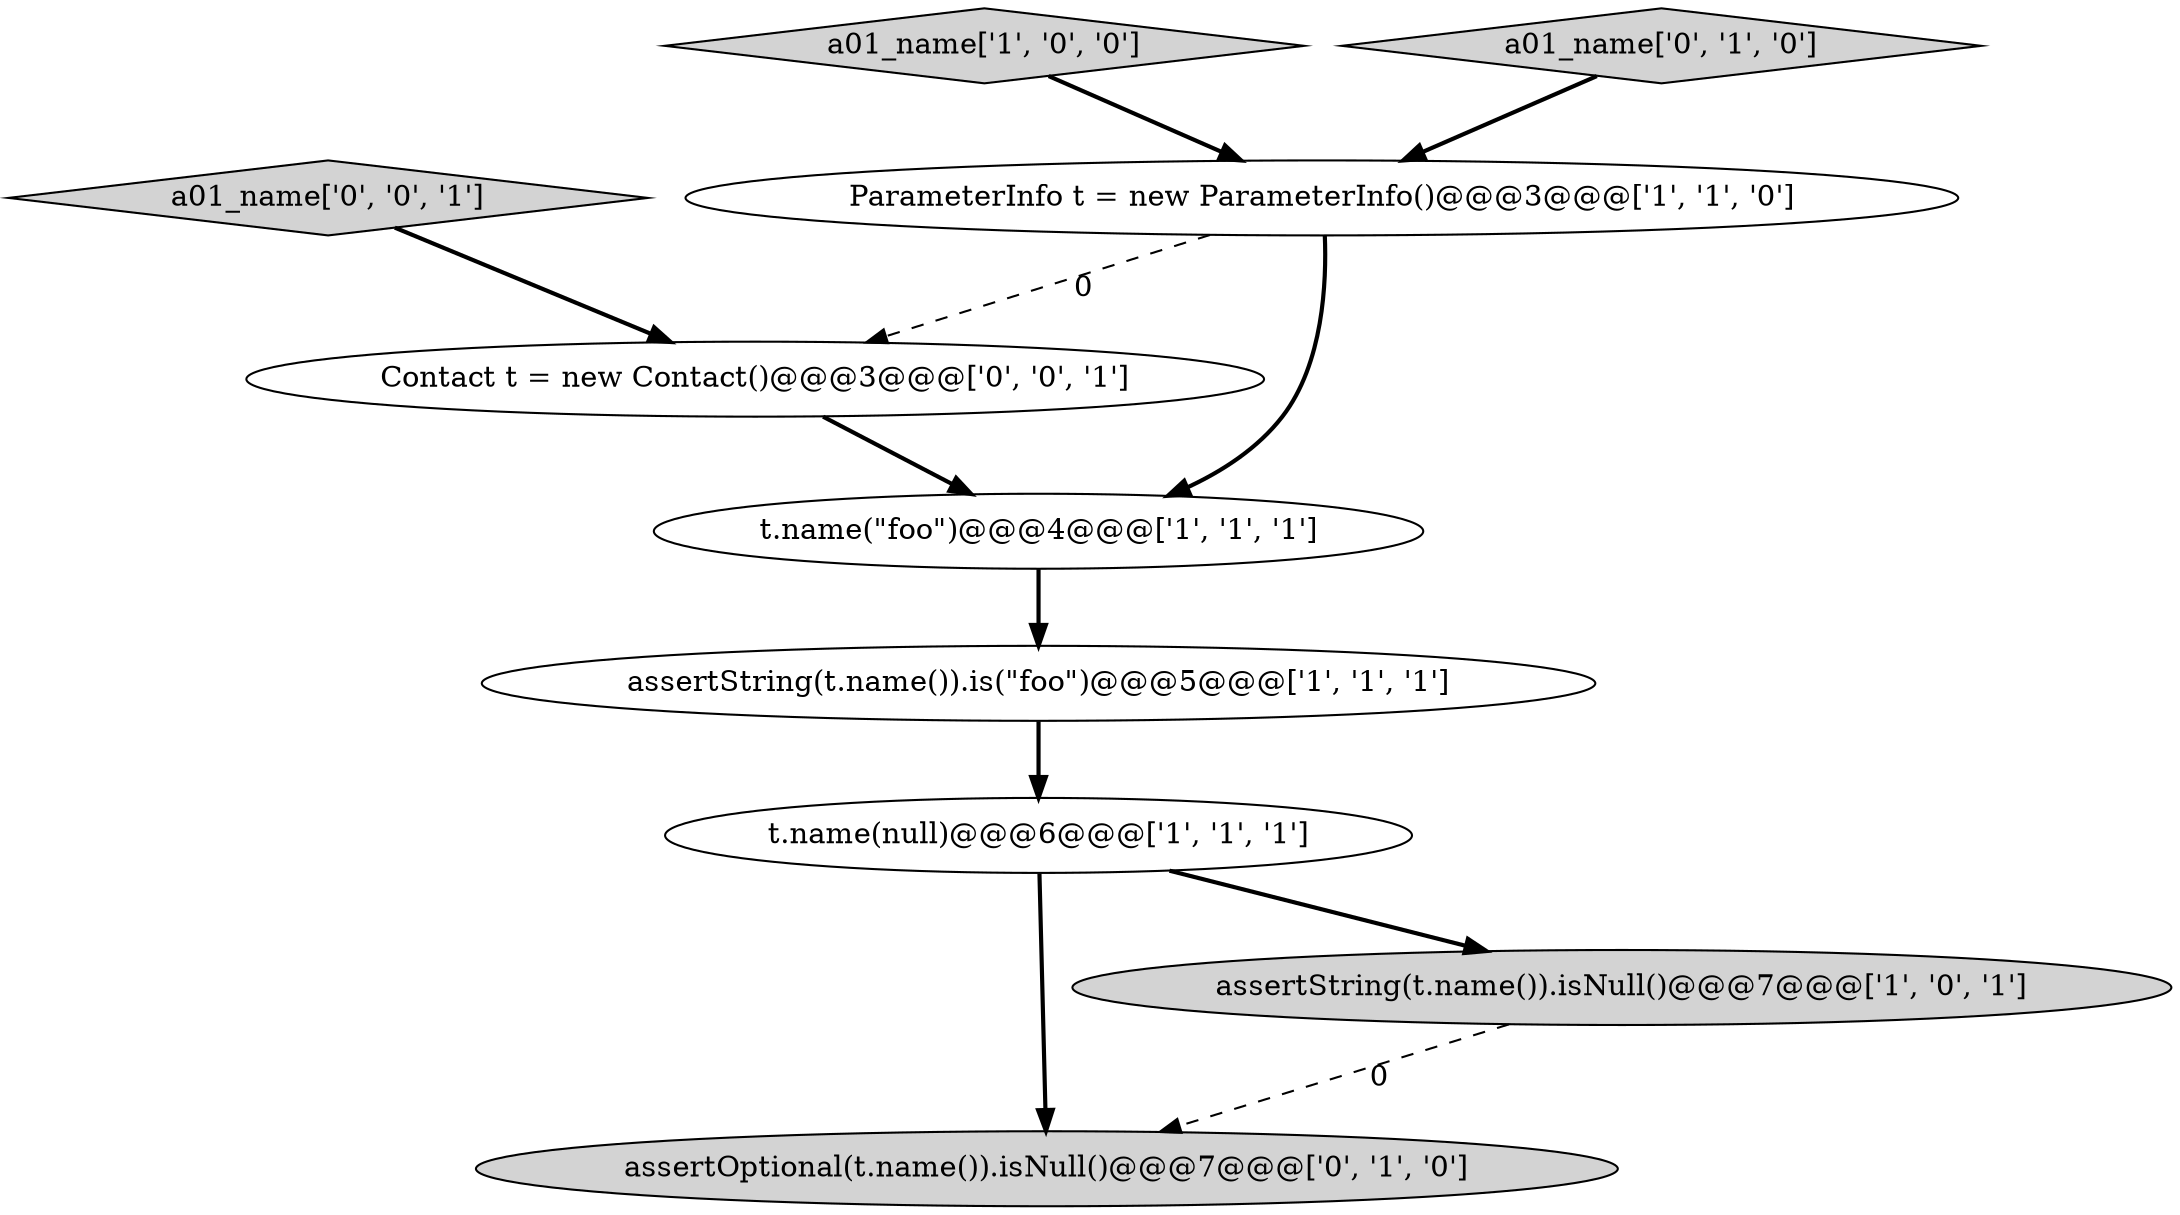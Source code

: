 digraph {
6 [style = filled, label = "assertOptional(t.name()).isNull()@@@7@@@['0', '1', '0']", fillcolor = lightgray, shape = ellipse image = "AAA1AAABBB2BBB"];
3 [style = filled, label = "ParameterInfo t = new ParameterInfo()@@@3@@@['1', '1', '0']", fillcolor = white, shape = ellipse image = "AAA0AAABBB1BBB"];
2 [style = filled, label = "assertString(t.name()).isNull()@@@7@@@['1', '0', '1']", fillcolor = lightgray, shape = ellipse image = "AAA0AAABBB1BBB"];
8 [style = filled, label = "Contact t = new Contact()@@@3@@@['0', '0', '1']", fillcolor = white, shape = ellipse image = "AAA0AAABBB3BBB"];
1 [style = filled, label = "assertString(t.name()).is(\"foo\")@@@5@@@['1', '1', '1']", fillcolor = white, shape = ellipse image = "AAA0AAABBB1BBB"];
5 [style = filled, label = "a01_name['1', '0', '0']", fillcolor = lightgray, shape = diamond image = "AAA0AAABBB1BBB"];
9 [style = filled, label = "a01_name['0', '0', '1']", fillcolor = lightgray, shape = diamond image = "AAA0AAABBB3BBB"];
7 [style = filled, label = "a01_name['0', '1', '0']", fillcolor = lightgray, shape = diamond image = "AAA0AAABBB2BBB"];
0 [style = filled, label = "t.name(\"foo\")@@@4@@@['1', '1', '1']", fillcolor = white, shape = ellipse image = "AAA0AAABBB1BBB"];
4 [style = filled, label = "t.name(null)@@@6@@@['1', '1', '1']", fillcolor = white, shape = ellipse image = "AAA0AAABBB1BBB"];
4->6 [style = bold, label=""];
5->3 [style = bold, label=""];
9->8 [style = bold, label=""];
3->8 [style = dashed, label="0"];
3->0 [style = bold, label=""];
8->0 [style = bold, label=""];
0->1 [style = bold, label=""];
4->2 [style = bold, label=""];
1->4 [style = bold, label=""];
2->6 [style = dashed, label="0"];
7->3 [style = bold, label=""];
}

